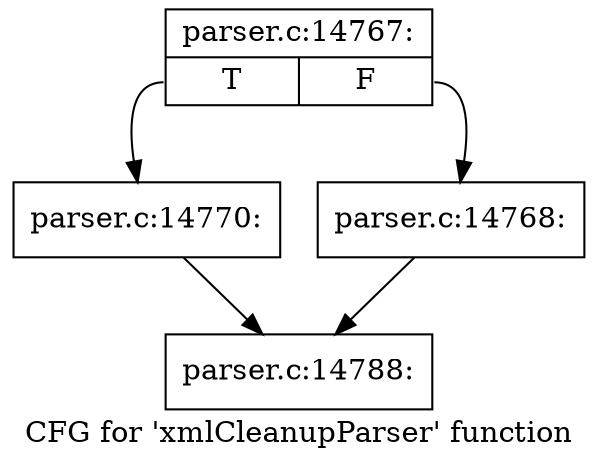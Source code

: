 digraph "CFG for 'xmlCleanupParser' function" {
	label="CFG for 'xmlCleanupParser' function";

	Node0x55d73bf54310 [shape=record,label="{parser.c:14767:|{<s0>T|<s1>F}}"];
	Node0x55d73bf54310:s0 -> Node0x55d73bf54490;
	Node0x55d73bf54310:s1 -> Node0x55d73bf54440;
	Node0x55d73bf54440 [shape=record,label="{parser.c:14768:}"];
	Node0x55d73bf54440 -> Node0x55d73bf54570;
	Node0x55d73bf54490 [shape=record,label="{parser.c:14770:}"];
	Node0x55d73bf54490 -> Node0x55d73bf54570;
	Node0x55d73bf54570 [shape=record,label="{parser.c:14788:}"];
}
